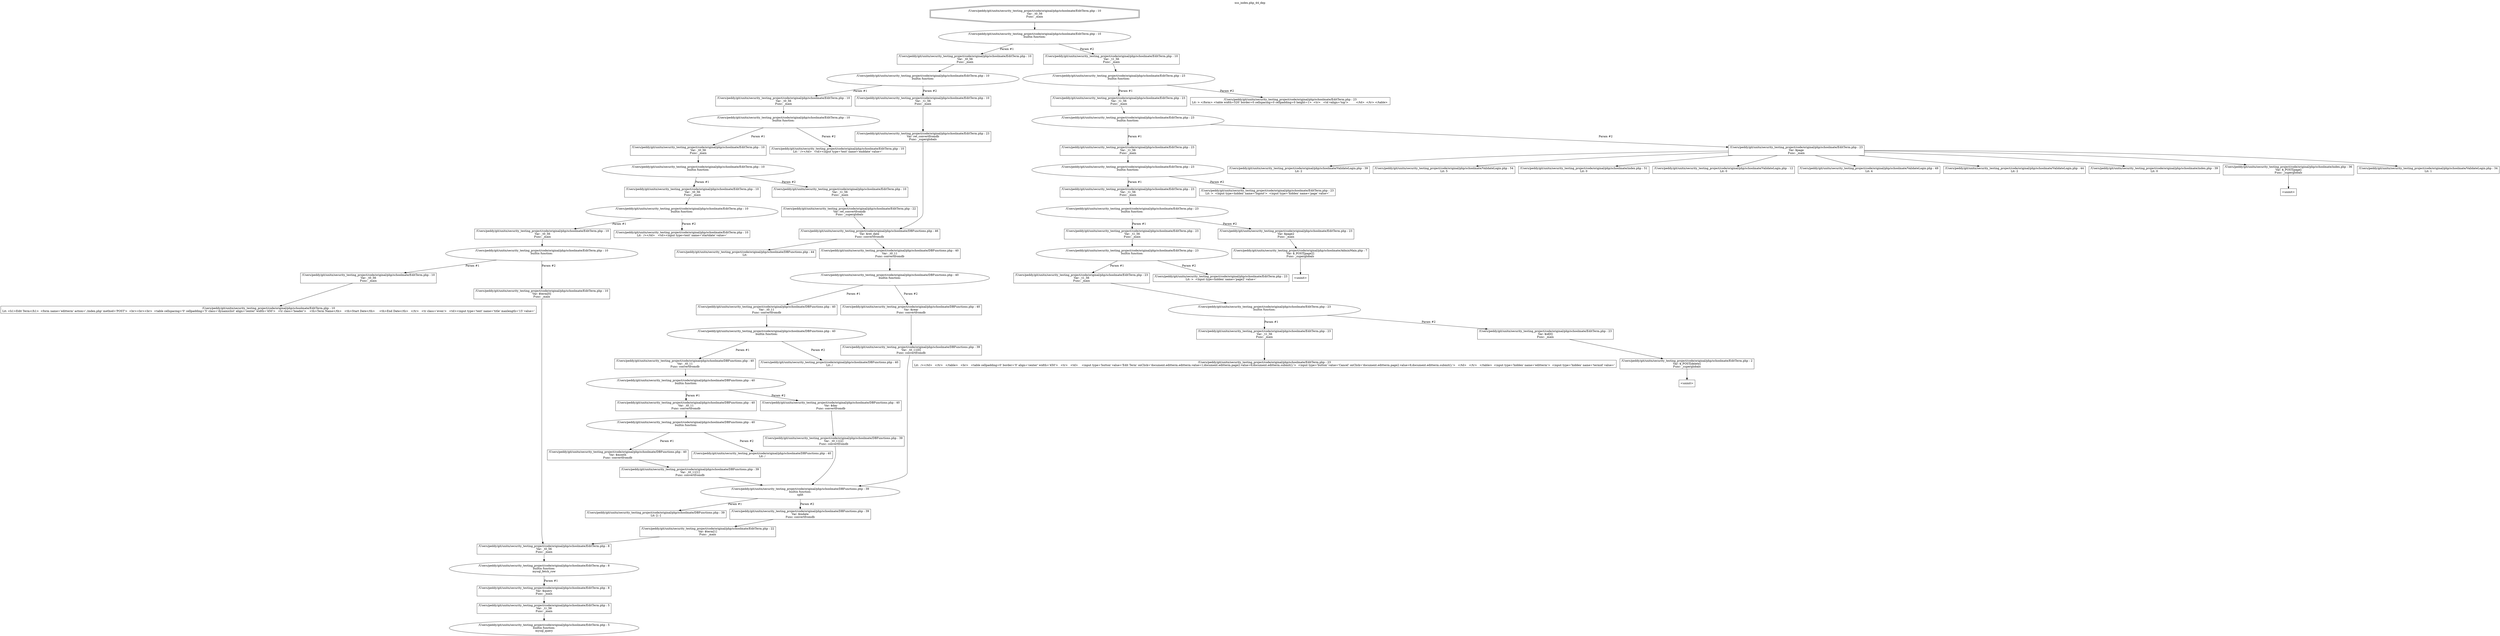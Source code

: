 digraph cfg {
  label="xss_index.php_44_dep";
  labelloc=t;
  n1 [shape=doubleoctagon, label="/Users/peddy/git/unitn/security_testing_project/code/original/php/schoolmate/EditTerm.php : 10\nVar: _t0_56\nFunc: _main\n"];
  n2 [shape=ellipse, label="/Users/peddy/git/unitn/security_testing_project/code/original/php/schoolmate/EditTerm.php : 10\nbuiltin function:\n.\n"];
  n3 [shape=box, label="/Users/peddy/git/unitn/security_testing_project/code/original/php/schoolmate/EditTerm.php : 10\nVar: _t0_56\nFunc: _main\n"];
  n4 [shape=ellipse, label="/Users/peddy/git/unitn/security_testing_project/code/original/php/schoolmate/EditTerm.php : 10\nbuiltin function:\n.\n"];
  n5 [shape=box, label="/Users/peddy/git/unitn/security_testing_project/code/original/php/schoolmate/EditTerm.php : 10\nVar: _t0_56\nFunc: _main\n"];
  n6 [shape=ellipse, label="/Users/peddy/git/unitn/security_testing_project/code/original/php/schoolmate/EditTerm.php : 10\nbuiltin function:\n.\n"];
  n7 [shape=box, label="/Users/peddy/git/unitn/security_testing_project/code/original/php/schoolmate/EditTerm.php : 10\nVar: _t0_56\nFunc: _main\n"];
  n8 [shape=ellipse, label="/Users/peddy/git/unitn/security_testing_project/code/original/php/schoolmate/EditTerm.php : 10\nbuiltin function:\n.\n"];
  n9 [shape=box, label="/Users/peddy/git/unitn/security_testing_project/code/original/php/schoolmate/EditTerm.php : 10\nVar: _t0_56\nFunc: _main\n"];
  n10 [shape=ellipse, label="/Users/peddy/git/unitn/security_testing_project/code/original/php/schoolmate/EditTerm.php : 10\nbuiltin function:\n.\n"];
  n11 [shape=box, label="/Users/peddy/git/unitn/security_testing_project/code/original/php/schoolmate/EditTerm.php : 10\nVar: _t0_56\nFunc: _main\n"];
  n12 [shape=ellipse, label="/Users/peddy/git/unitn/security_testing_project/code/original/php/schoolmate/EditTerm.php : 10\nbuiltin function:\n.\n"];
  n13 [shape=box, label="/Users/peddy/git/unitn/security_testing_project/code/original/php/schoolmate/EditTerm.php : 10\nVar: _t0_56\nFunc: _main\n"];
  n14 [shape=box, label="/Users/peddy/git/unitn/security_testing_project/code/original/php/schoolmate/EditTerm.php : 10\nLit: <h1>Edit Term</h1>  <form name='editterm' action='./index.php' method='POST'>  <br><br><br>  <table cellspacing='0' cellpadding='5' class='dynamiclist' align='center' width='450'>   <tr class='header'>	<th>Term Name</th>	<th>Start Date</th>	<th>End Date</th>   </tr>   <tr class='even'>	<td><input type='text' name='title' maxlength='15' value='\n"];
  n15 [shape=box, label="/Users/peddy/git/unitn/security_testing_project/code/original/php/schoolmate/EditTerm.php : 10\nVar: $term[0]\nFunc: _main\n"];
  n16 [shape=box, label="/Users/peddy/git/unitn/security_testing_project/code/original/php/schoolmate/EditTerm.php : 8\nVar: _t0_56\nFunc: _main\n"];
  n17 [shape=ellipse, label="/Users/peddy/git/unitn/security_testing_project/code/original/php/schoolmate/EditTerm.php : 8\nbuiltin function:\nmysql_fetch_row\n"];
  n18 [shape=box, label="/Users/peddy/git/unitn/security_testing_project/code/original/php/schoolmate/EditTerm.php : 8\nVar: $query\nFunc: _main\n"];
  n19 [shape=box, label="/Users/peddy/git/unitn/security_testing_project/code/original/php/schoolmate/EditTerm.php : 5\nVar: _t1_56\nFunc: _main\n"];
  n20 [shape=ellipse, label="/Users/peddy/git/unitn/security_testing_project/code/original/php/schoolmate/EditTerm.php : 5\nbuiltin function:\nmysql_query\n"];
  n21 [shape=box, label="/Users/peddy/git/unitn/security_testing_project/code/original/php/schoolmate/EditTerm.php : 10\nLit:  /></td>	<td><input type=text' name='startdate' value='\n"];
  n22 [shape=box, label="/Users/peddy/git/unitn/security_testing_project/code/original/php/schoolmate/EditTerm.php : 10\nVar: _t1_56\nFunc: _main\n"];
  n23 [shape=box, label="/Users/peddy/git/unitn/security_testing_project/code/original/php/schoolmate/EditTerm.php : 22\nVar: ret_convertfromdb\nFunc: _superglobals\n"];
  n24 [shape=box, label="/Users/peddy/git/unitn/security_testing_project/code/original/php/schoolmate/DBFunctions.php : 46\nVar: $ret_date\nFunc: convertfromdb\n"];
  n25 [shape=box, label="/Users/peddy/git/unitn/security_testing_project/code/original/php/schoolmate/DBFunctions.php : 44\nLit: \n"];
  n26 [shape=box, label="/Users/peddy/git/unitn/security_testing_project/code/original/php/schoolmate/DBFunctions.php : 40\nVar: _t0_11\nFunc: convertfromdb\n"];
  n27 [shape=ellipse, label="/Users/peddy/git/unitn/security_testing_project/code/original/php/schoolmate/DBFunctions.php : 40\nbuiltin function:\n.\n"];
  n28 [shape=box, label="/Users/peddy/git/unitn/security_testing_project/code/original/php/schoolmate/DBFunctions.php : 40\nVar: _t0_11\nFunc: convertfromdb\n"];
  n29 [shape=ellipse, label="/Users/peddy/git/unitn/security_testing_project/code/original/php/schoolmate/DBFunctions.php : 40\nbuiltin function:\n.\n"];
  n30 [shape=box, label="/Users/peddy/git/unitn/security_testing_project/code/original/php/schoolmate/DBFunctions.php : 40\nVar: _t0_11\nFunc: convertfromdb\n"];
  n31 [shape=ellipse, label="/Users/peddy/git/unitn/security_testing_project/code/original/php/schoolmate/DBFunctions.php : 40\nbuiltin function:\n.\n"];
  n32 [shape=box, label="/Users/peddy/git/unitn/security_testing_project/code/original/php/schoolmate/DBFunctions.php : 40\nVar: _t0_11\nFunc: convertfromdb\n"];
  n33 [shape=ellipse, label="/Users/peddy/git/unitn/security_testing_project/code/original/php/schoolmate/DBFunctions.php : 40\nbuiltin function:\n.\n"];
  n34 [shape=box, label="/Users/peddy/git/unitn/security_testing_project/code/original/php/schoolmate/DBFunctions.php : 40\nVar: $month\nFunc: convertfromdb\n"];
  n35 [shape=box, label="/Users/peddy/git/unitn/security_testing_project/code/original/php/schoolmate/DBFunctions.php : 39\nVar: _t0_11[1]\nFunc: convertfromdb\n"];
  n36 [shape=ellipse, label="/Users/peddy/git/unitn/security_testing_project/code/original/php/schoolmate/DBFunctions.php : 39\nbuiltin function:\nsplit\n"];
  n37 [shape=box, label="/Users/peddy/git/unitn/security_testing_project/code/original/php/schoolmate/DBFunctions.php : 39\nLit: [/.-]\n"];
  n38 [shape=box, label="/Users/peddy/git/unitn/security_testing_project/code/original/php/schoolmate/DBFunctions.php : 39\nVar: $indate\nFunc: convertfromdb\n"];
  n39 [shape=box, label="/Users/peddy/git/unitn/security_testing_project/code/original/php/schoolmate/EditTerm.php : 22\nVar: $term[1]\nFunc: _main\n"];
  n40 [shape=box, label="/Users/peddy/git/unitn/security_testing_project/code/original/php/schoolmate/DBFunctions.php : 40\nLit: /\n"];
  n41 [shape=box, label="/Users/peddy/git/unitn/security_testing_project/code/original/php/schoolmate/DBFunctions.php : 40\nVar: $day\nFunc: convertfromdb\n"];
  n42 [shape=box, label="/Users/peddy/git/unitn/security_testing_project/code/original/php/schoolmate/DBFunctions.php : 39\nVar: _t0_11[2]\nFunc: convertfromdb\n"];
  n43 [shape=box, label="/Users/peddy/git/unitn/security_testing_project/code/original/php/schoolmate/DBFunctions.php : 40\nLit: /\n"];
  n44 [shape=box, label="/Users/peddy/git/unitn/security_testing_project/code/original/php/schoolmate/DBFunctions.php : 40\nVar: $year\nFunc: convertfromdb\n"];
  n45 [shape=box, label="/Users/peddy/git/unitn/security_testing_project/code/original/php/schoolmate/DBFunctions.php : 39\nVar: _t0_11[0]\nFunc: convertfromdb\n"];
  n46 [shape=box, label="/Users/peddy/git/unitn/security_testing_project/code/original/php/schoolmate/EditTerm.php : 10\nLit: ' /></td>	<td><input type='text' name='enddate' value='\n"];
  n47 [shape=box, label="/Users/peddy/git/unitn/security_testing_project/code/original/php/schoolmate/EditTerm.php : 10\nVar: _t1_56\nFunc: _main\n"];
  n48 [shape=box, label="/Users/peddy/git/unitn/security_testing_project/code/original/php/schoolmate/EditTerm.php : 23\nVar: ret_convertfromdb\nFunc: _superglobals\n"];
  n49 [shape=box, label="/Users/peddy/git/unitn/security_testing_project/code/original/php/schoolmate/EditTerm.php : 10\nVar: _t1_56\nFunc: _main\n"];
  n50 [shape=ellipse, label="/Users/peddy/git/unitn/security_testing_project/code/original/php/schoolmate/EditTerm.php : 23\nbuiltin function:\n.\n"];
  n51 [shape=box, label="/Users/peddy/git/unitn/security_testing_project/code/original/php/schoolmate/EditTerm.php : 23\nVar: _t1_56\nFunc: _main\n"];
  n52 [shape=ellipse, label="/Users/peddy/git/unitn/security_testing_project/code/original/php/schoolmate/EditTerm.php : 23\nbuiltin function:\n.\n"];
  n53 [shape=box, label="/Users/peddy/git/unitn/security_testing_project/code/original/php/schoolmate/EditTerm.php : 23\nVar: _t1_56\nFunc: _main\n"];
  n54 [shape=ellipse, label="/Users/peddy/git/unitn/security_testing_project/code/original/php/schoolmate/EditTerm.php : 23\nbuiltin function:\n.\n"];
  n55 [shape=box, label="/Users/peddy/git/unitn/security_testing_project/code/original/php/schoolmate/EditTerm.php : 23\nVar: _t1_56\nFunc: _main\n"];
  n56 [shape=ellipse, label="/Users/peddy/git/unitn/security_testing_project/code/original/php/schoolmate/EditTerm.php : 23\nbuiltin function:\n.\n"];
  n57 [shape=box, label="/Users/peddy/git/unitn/security_testing_project/code/original/php/schoolmate/EditTerm.php : 23\nVar: _t1_56\nFunc: _main\n"];
  n58 [shape=ellipse, label="/Users/peddy/git/unitn/security_testing_project/code/original/php/schoolmate/EditTerm.php : 23\nbuiltin function:\n.\n"];
  n59 [shape=box, label="/Users/peddy/git/unitn/security_testing_project/code/original/php/schoolmate/EditTerm.php : 23\nVar: _t1_56\nFunc: _main\n"];
  n60 [shape=ellipse, label="/Users/peddy/git/unitn/security_testing_project/code/original/php/schoolmate/EditTerm.php : 23\nbuiltin function:\n.\n"];
  n61 [shape=box, label="/Users/peddy/git/unitn/security_testing_project/code/original/php/schoolmate/EditTerm.php : 23\nVar: _t1_56\nFunc: _main\n"];
  n62 [shape=box, label="/Users/peddy/git/unitn/security_testing_project/code/original/php/schoolmate/EditTerm.php : 23\nLit:  /></td>   </tr>   </table>   <br>   <table cellpadding=0' border='0' align='center' width='450'>   <tr>   <td>	<input type='button' value='Edit Term' onClick='document.editterm.editterm.value=1;document.editterm.page2.value=6;document.editterm.submit();'>	<input type='button' value='Cancel' onClick='document.editterm.page2.value=6;document.editterm.submit();'>   </td>   </tr>   </table>  <input type='hidden' name='editterm'>  <input type='hidden' name='termid' value='\n"];
  n63 [shape=box, label="/Users/peddy/git/unitn/security_testing_project/code/original/php/schoolmate/EditTerm.php : 23\nVar: $id[0]\nFunc: _main\n"];
  n64 [shape=box, label="/Users/peddy/git/unitn/security_testing_project/code/original/php/schoolmate/EditTerm.php : 2\nVar: $_POST[delete]\nFunc: _superglobals\n"];
  n65 [shape=box, label="<uninit>"];
  n66 [shape=box, label="/Users/peddy/git/unitn/security_testing_project/code/original/php/schoolmate/EditTerm.php : 23\nLit: >  <input type=hidden' name='page2' value='\n"];
  n67 [shape=box, label="/Users/peddy/git/unitn/security_testing_project/code/original/php/schoolmate/EditTerm.php : 23\nVar: $page2\nFunc: _main\n"];
  n68 [shape=box, label="/Users/peddy/git/unitn/security_testing_project/code/original/php/schoolmate/AdminMain.php : 7\nVar: $_POST[page2]\nFunc: _superglobals\n"];
  n69 [shape=box, label="<uninit>"];
  n70 [shape=box, label="/Users/peddy/git/unitn/security_testing_project/code/original/php/schoolmate/EditTerm.php : 23\nLit: >  <input type=hidden' name='logout'>  <input type='hidden' name='page' value='\n"];
  n71 [shape=box, label="/Users/peddy/git/unitn/security_testing_project/code/original/php/schoolmate/EditTerm.php : 23\nVar: $page\nFunc: _main\n"];
  n72 [shape=box, label="/Users/peddy/git/unitn/security_testing_project/code/original/php/schoolmate/ValidateLogin.php : 39\nLit: 2\n"];
  n73 [shape=box, label="/Users/peddy/git/unitn/security_testing_project/code/original/php/schoolmate/ValidateLogin.php : 54\nLit: 5\n"];
  n74 [shape=box, label="/Users/peddy/git/unitn/security_testing_project/code/original/php/schoolmate/index.php : 51\nLit: 0\n"];
  n75 [shape=box, label="/Users/peddy/git/unitn/security_testing_project/code/original/php/schoolmate/ValidateLogin.php : 12\nLit: 0\n"];
  n76 [shape=box, label="/Users/peddy/git/unitn/security_testing_project/code/original/php/schoolmate/ValidateLogin.php : 49\nLit: 4\n"];
  n77 [shape=box, label="/Users/peddy/git/unitn/security_testing_project/code/original/php/schoolmate/ValidateLogin.php : 44\nLit: 2\n"];
  n78 [shape=box, label="/Users/peddy/git/unitn/security_testing_project/code/original/php/schoolmate/index.php : 39\nLit: 0\n"];
  n79 [shape=box, label="/Users/peddy/git/unitn/security_testing_project/code/original/php/schoolmate/index.php : 36\nVar: $_POST[page]\nFunc: _superglobals\n"];
  n80 [shape=box, label="<uninit>"];
  n81 [shape=box, label="/Users/peddy/git/unitn/security_testing_project/code/original/php/schoolmate/ValidateLogin.php : 34\nLit: 1\n"];
  n82 [shape=box, label="/Users/peddy/git/unitn/security_testing_project/code/original/php/schoolmate/EditTerm.php : 23\nLit: > </form> <table width=520' border=0 cellspacing=0 cellpadding=0 height=1>  <tr>   <td valign='top'>	&nbsp;   </td>  </tr> </table> \n"];
  n1 -> n2;
  n3 -> n4;
  n5 -> n6;
  n7 -> n8;
  n9 -> n10;
  n11 -> n12;
  n13 -> n14;
  n12 -> n13[label="Param #1"];
  n12 -> n15[label="Param #2"];
  n16 -> n17;
  n19 -> n20;
  n18 -> n19;
  n17 -> n18[label="Param #1"];
  n15 -> n16;
  n10 -> n11[label="Param #1"];
  n10 -> n21[label="Param #2"];
  n8 -> n9[label="Param #1"];
  n8 -> n22[label="Param #2"];
  n24 -> n25;
  n24 -> n26;
  n26 -> n27;
  n28 -> n29;
  n30 -> n31;
  n32 -> n33;
  n35 -> n36;
  n36 -> n37[label="Param #1"];
  n36 -> n38[label="Param #2"];
  n39 -> n16;
  n38 -> n39;
  n34 -> n35;
  n33 -> n34[label="Param #1"];
  n33 -> n40[label="Param #2"];
  n31 -> n32[label="Param #1"];
  n31 -> n41[label="Param #2"];
  n42 -> n36;
  n41 -> n42;
  n29 -> n30[label="Param #1"];
  n29 -> n43[label="Param #2"];
  n27 -> n28[label="Param #1"];
  n27 -> n44[label="Param #2"];
  n45 -> n36;
  n44 -> n45;
  n23 -> n24;
  n22 -> n23;
  n6 -> n7[label="Param #1"];
  n6 -> n46[label="Param #2"];
  n4 -> n5[label="Param #1"];
  n4 -> n47[label="Param #2"];
  n48 -> n24;
  n47 -> n48;
  n2 -> n3[label="Param #1"];
  n2 -> n49[label="Param #2"];
  n49 -> n50;
  n51 -> n52;
  n53 -> n54;
  n55 -> n56;
  n57 -> n58;
  n59 -> n60;
  n61 -> n62;
  n60 -> n61[label="Param #1"];
  n60 -> n63[label="Param #2"];
  n64 -> n65;
  n63 -> n64;
  n58 -> n59[label="Param #1"];
  n58 -> n66[label="Param #2"];
  n56 -> n57[label="Param #1"];
  n56 -> n67[label="Param #2"];
  n68 -> n69;
  n67 -> n68;
  n54 -> n55[label="Param #1"];
  n54 -> n70[label="Param #2"];
  n52 -> n53[label="Param #1"];
  n52 -> n71[label="Param #2"];
  n71 -> n72;
  n71 -> n73;
  n71 -> n74;
  n71 -> n75;
  n71 -> n76;
  n71 -> n77;
  n71 -> n78;
  n71 -> n79;
  n71 -> n81;
  n79 -> n80;
  n50 -> n51[label="Param #1"];
  n50 -> n82[label="Param #2"];
}
